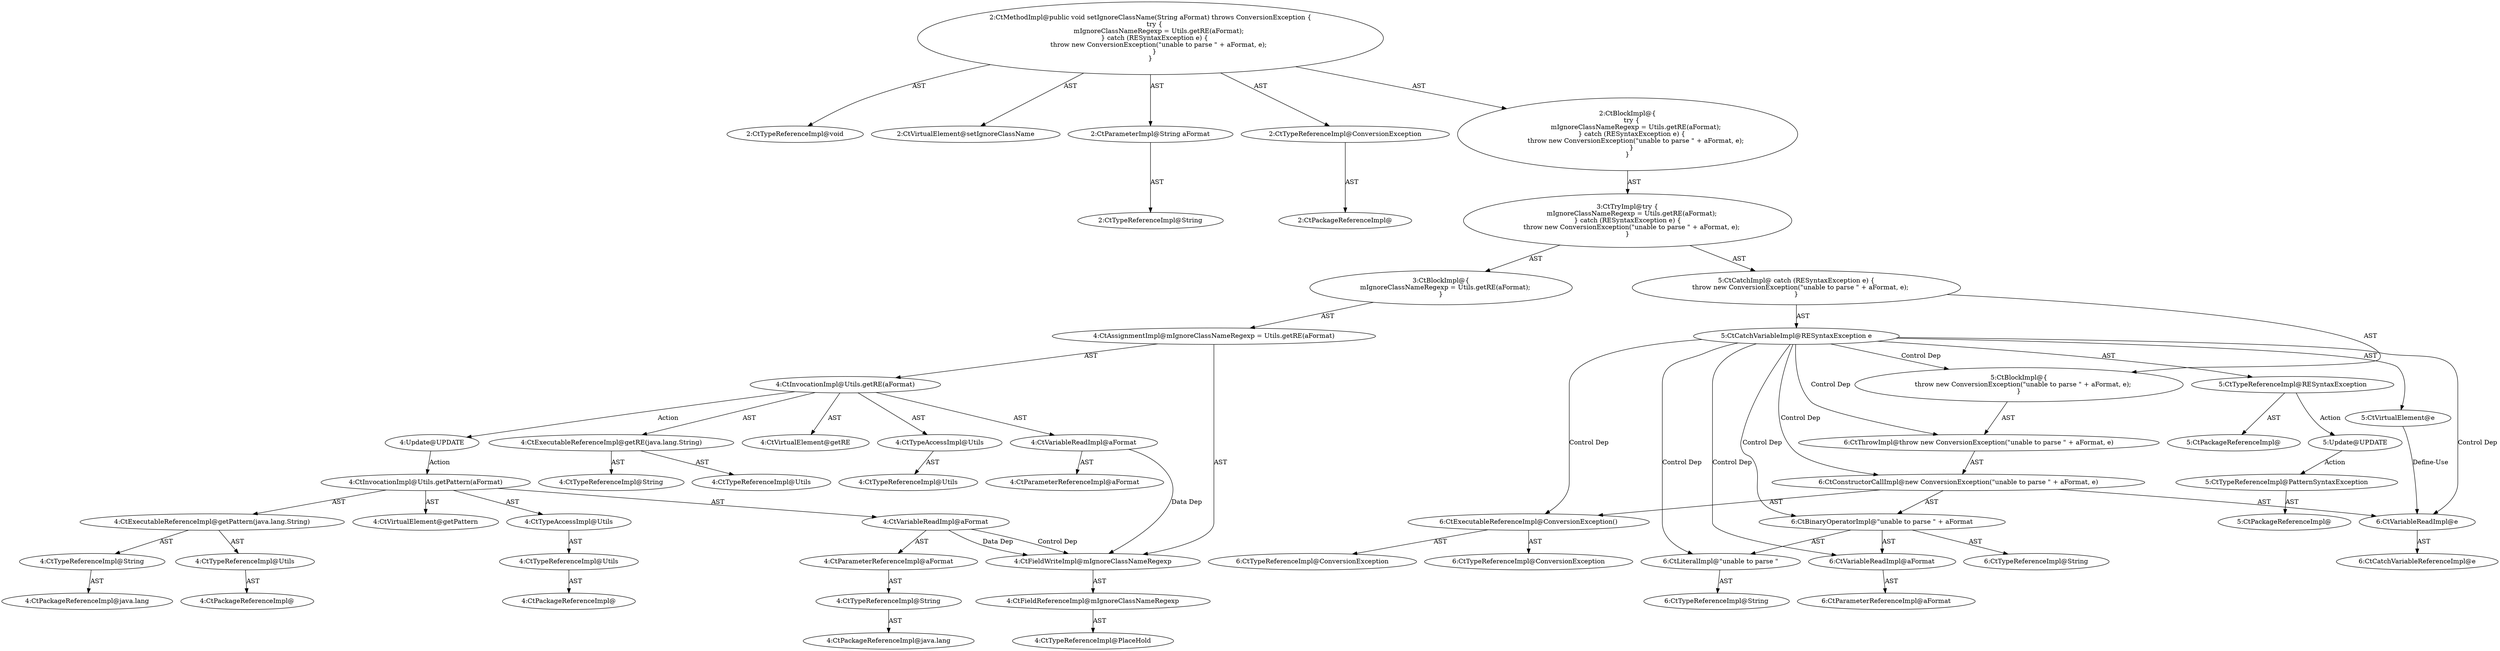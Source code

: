 digraph "setIgnoreClassName#?,String" {
0 [label="2:CtTypeReferenceImpl@void" shape=ellipse]
1 [label="2:CtVirtualElement@setIgnoreClassName" shape=ellipse]
2 [label="2:CtParameterImpl@String aFormat" shape=ellipse]
3 [label="2:CtTypeReferenceImpl@String" shape=ellipse]
4 [label="2:CtTypeReferenceImpl@ConversionException" shape=ellipse]
5 [label="2:CtPackageReferenceImpl@" shape=ellipse]
6 [label="4:CtFieldReferenceImpl@mIgnoreClassNameRegexp" shape=ellipse]
7 [label="4:CtTypeReferenceImpl@PlaceHold" shape=ellipse]
8 [label="4:CtFieldWriteImpl@mIgnoreClassNameRegexp" shape=ellipse]
9 [label="4:CtExecutableReferenceImpl@getRE(java.lang.String)" shape=ellipse]
10 [label="4:CtTypeReferenceImpl@Utils" shape=ellipse]
11 [label="4:CtTypeReferenceImpl@String" shape=ellipse]
12 [label="4:CtVirtualElement@getRE" shape=ellipse]
13 [label="4:CtTypeAccessImpl@Utils" shape=ellipse]
14 [label="4:CtTypeReferenceImpl@Utils" shape=ellipse]
15 [label="4:CtVariableReadImpl@aFormat" shape=ellipse]
16 [label="4:CtParameterReferenceImpl@aFormat" shape=ellipse]
17 [label="4:CtInvocationImpl@Utils.getRE(aFormat)" shape=ellipse]
18 [label="4:CtAssignmentImpl@mIgnoreClassNameRegexp = Utils.getRE(aFormat)" shape=ellipse]
19 [label="3:CtBlockImpl@\{
    mIgnoreClassNameRegexp = Utils.getRE(aFormat);
\}" shape=ellipse]
20 [label="5:CtVirtualElement@e" shape=ellipse]
21 [label="5:CtTypeReferenceImpl@RESyntaxException" shape=ellipse]
22 [label="5:CtPackageReferenceImpl@" shape=ellipse]
23 [label="5:CtCatchVariableImpl@RESyntaxException e" shape=ellipse]
24 [label="6:CtExecutableReferenceImpl@ConversionException()" shape=ellipse]
25 [label="6:CtTypeReferenceImpl@ConversionException" shape=ellipse]
26 [label="6:CtTypeReferenceImpl@ConversionException" shape=ellipse]
27 [label="6:CtLiteralImpl@\"unable to parse \"" shape=ellipse]
28 [label="6:CtTypeReferenceImpl@String" shape=ellipse]
29 [label="6:CtVariableReadImpl@aFormat" shape=ellipse]
30 [label="6:CtParameterReferenceImpl@aFormat" shape=ellipse]
31 [label="6:CtBinaryOperatorImpl@\"unable to parse \" + aFormat" shape=ellipse]
32 [label="6:CtTypeReferenceImpl@String" shape=ellipse]
33 [label="6:CtVariableReadImpl@e" shape=ellipse]
34 [label="6:CtCatchVariableReferenceImpl@e" shape=ellipse]
35 [label="6:CtConstructorCallImpl@new ConversionException(\"unable to parse \" + aFormat, e)" shape=ellipse]
36 [label="6:CtThrowImpl@throw new ConversionException(\"unable to parse \" + aFormat, e)" shape=ellipse]
37 [label="5:CtBlockImpl@\{
    throw new ConversionException(\"unable to parse \" + aFormat, e);
\}" shape=ellipse]
38 [label="5:CtCatchImpl@ catch (RESyntaxException e) \{
    throw new ConversionException(\"unable to parse \" + aFormat, e);
\}" shape=ellipse]
39 [label="3:CtTryImpl@try \{
    mIgnoreClassNameRegexp = Utils.getRE(aFormat);
\} catch (RESyntaxException e) \{
    throw new ConversionException(\"unable to parse \" + aFormat, e);
\}" shape=ellipse]
40 [label="2:CtBlockImpl@\{
    try \{
        mIgnoreClassNameRegexp = Utils.getRE(aFormat);
    \} catch (RESyntaxException e) \{
        throw new ConversionException(\"unable to parse \" + aFormat, e);
    \}
\}" shape=ellipse]
41 [label="2:CtMethodImpl@public void setIgnoreClassName(String aFormat) throws ConversionException \{
    try \{
        mIgnoreClassNameRegexp = Utils.getRE(aFormat);
    \} catch (RESyntaxException e) \{
        throw new ConversionException(\"unable to parse \" + aFormat, e);
    \}
\}" shape=ellipse]
42 [label="4:Update@UPDATE" shape=ellipse]
43 [label="4:CtPackageReferenceImpl@" shape=ellipse]
44 [label="4:CtTypeReferenceImpl@Utils" shape=ellipse]
45 [label="4:CtTypeAccessImpl@Utils" shape=ellipse]
46 [label="4:CtPackageReferenceImpl@" shape=ellipse]
47 [label="4:CtTypeReferenceImpl@Utils" shape=ellipse]
48 [label="4:CtPackageReferenceImpl@java.lang" shape=ellipse]
49 [label="4:CtTypeReferenceImpl@String" shape=ellipse]
50 [label="4:CtExecutableReferenceImpl@getPattern(java.lang.String)" shape=ellipse]
51 [label="4:CtPackageReferenceImpl@java.lang" shape=ellipse]
52 [label="4:CtTypeReferenceImpl@String" shape=ellipse]
53 [label="4:CtParameterReferenceImpl@aFormat" shape=ellipse]
54 [label="4:CtVariableReadImpl@aFormat" shape=ellipse]
55 [label="4:CtInvocationImpl@Utils.getPattern(aFormat)" shape=ellipse]
56 [label="4:CtVirtualElement@getPattern" shape=ellipse]
57 [label="5:Update@UPDATE" shape=ellipse]
58 [label="5:CtPackageReferenceImpl@" shape=ellipse]
59 [label="5:CtTypeReferenceImpl@PatternSyntaxException" shape=ellipse]
2 -> 3 [label="AST"];
4 -> 5 [label="AST"];
6 -> 7 [label="AST"];
8 -> 6 [label="AST"];
9 -> 10 [label="AST"];
9 -> 11 [label="AST"];
13 -> 14 [label="AST"];
15 -> 16 [label="AST"];
15 -> 8 [label="Data Dep"];
17 -> 12 [label="AST"];
17 -> 13 [label="AST"];
17 -> 9 [label="AST"];
17 -> 15 [label="AST"];
17 -> 42 [label="Action"];
18 -> 8 [label="AST"];
18 -> 17 [label="AST"];
19 -> 18 [label="AST"];
20 -> 33 [label="Define-Use"];
21 -> 22 [label="AST"];
21 -> 57 [label="Action"];
23 -> 20 [label="AST"];
23 -> 21 [label="AST"];
23 -> 37 [label="Control Dep"];
23 -> 36 [label="Control Dep"];
23 -> 35 [label="Control Dep"];
23 -> 24 [label="Control Dep"];
23 -> 31 [label="Control Dep"];
23 -> 27 [label="Control Dep"];
23 -> 29 [label="Control Dep"];
23 -> 33 [label="Control Dep"];
24 -> 25 [label="AST"];
24 -> 26 [label="AST"];
27 -> 28 [label="AST"];
29 -> 30 [label="AST"];
31 -> 32 [label="AST"];
31 -> 27 [label="AST"];
31 -> 29 [label="AST"];
33 -> 34 [label="AST"];
35 -> 24 [label="AST"];
35 -> 31 [label="AST"];
35 -> 33 [label="AST"];
36 -> 35 [label="AST"];
37 -> 36 [label="AST"];
38 -> 23 [label="AST"];
38 -> 37 [label="AST"];
39 -> 19 [label="AST"];
39 -> 38 [label="AST"];
40 -> 39 [label="AST"];
41 -> 1 [label="AST"];
41 -> 0 [label="AST"];
41 -> 2 [label="AST"];
41 -> 4 [label="AST"];
41 -> 40 [label="AST"];
42 -> 55 [label="Action"];
44 -> 43 [label="AST"];
45 -> 44 [label="AST"];
47 -> 46 [label="AST"];
49 -> 48 [label="AST"];
50 -> 47 [label="AST"];
50 -> 49 [label="AST"];
52 -> 51 [label="AST"];
53 -> 52 [label="AST"];
54 -> 53 [label="AST"];
54 -> 8 [label="Data Dep"];
54 -> 8 [label="Control Dep"];
55 -> 56 [label="AST"];
55 -> 45 [label="AST"];
55 -> 50 [label="AST"];
55 -> 54 [label="AST"];
57 -> 59 [label="Action"];
59 -> 58 [label="AST"];
}